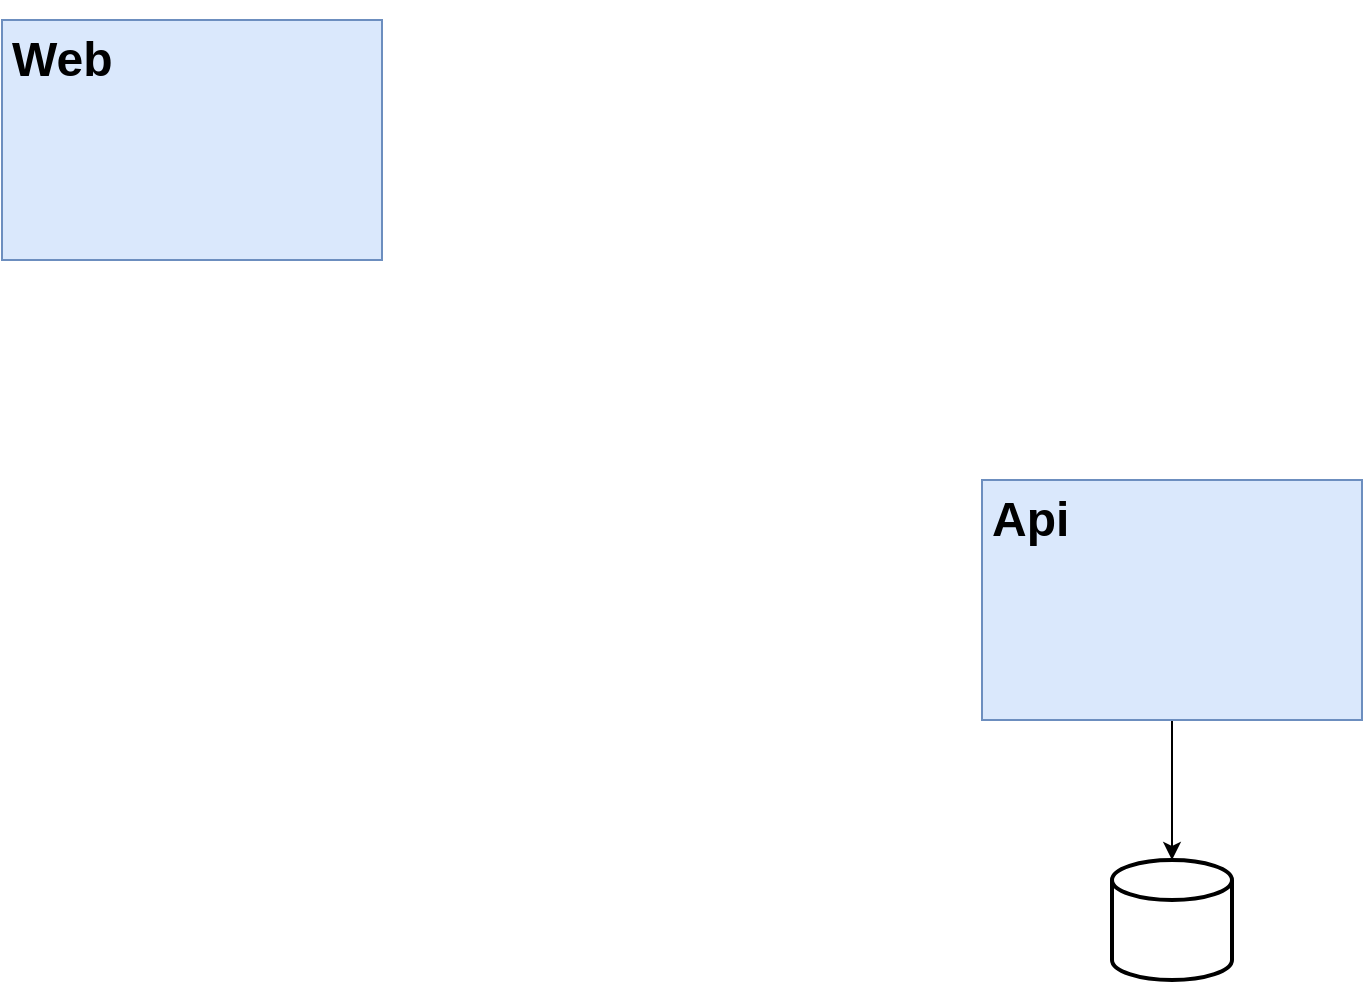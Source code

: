 <mxfile version="17.1.3" type="device"><diagram id="aTJtYzOR0WiP3UWUZgdC" name="Page-1"><mxGraphModel dx="1422" dy="754" grid="1" gridSize="10" guides="1" tooltips="1" connect="1" arrows="1" fold="1" page="1" pageScale="1" pageWidth="827" pageHeight="1169" math="0" shadow="0"><root><mxCell id="0"/><mxCell id="1" parent="0"/><mxCell id="XOKjsLo6vW8Eu3b3wiVX-4" style="edgeStyle=orthogonalEdgeStyle;rounded=0;orthogonalLoop=1;jettySize=auto;html=1;entryX=0.5;entryY=0;entryDx=0;entryDy=0;entryPerimeter=0;" edge="1" parent="1" source="XOKjsLo6vW8Eu3b3wiVX-1" target="XOKjsLo6vW8Eu3b3wiVX-3"><mxGeometry relative="1" as="geometry"/></mxCell><mxCell id="XOKjsLo6vW8Eu3b3wiVX-1" value="&lt;h1&gt;Api&lt;/h1&gt;" style="text;html=1;strokeColor=#6c8ebf;fillColor=#dae8fc;spacing=5;spacingTop=-20;whiteSpace=wrap;overflow=hidden;rounded=0;" vertex="1" parent="1"><mxGeometry x="530" y="300" width="190" height="120" as="geometry"/></mxCell><mxCell id="XOKjsLo6vW8Eu3b3wiVX-2" value="&lt;h1&gt;Web&lt;/h1&gt;" style="text;html=1;strokeColor=#6c8ebf;fillColor=#dae8fc;spacing=5;spacingTop=-20;whiteSpace=wrap;overflow=hidden;rounded=0;" vertex="1" parent="1"><mxGeometry x="40" y="70" width="190" height="120" as="geometry"/></mxCell><mxCell id="XOKjsLo6vW8Eu3b3wiVX-3" value="" style="strokeWidth=2;html=1;shape=mxgraph.flowchart.database;whiteSpace=wrap;" vertex="1" parent="1"><mxGeometry x="595" y="490" width="60" height="60" as="geometry"/></mxCell></root></mxGraphModel></diagram></mxfile>